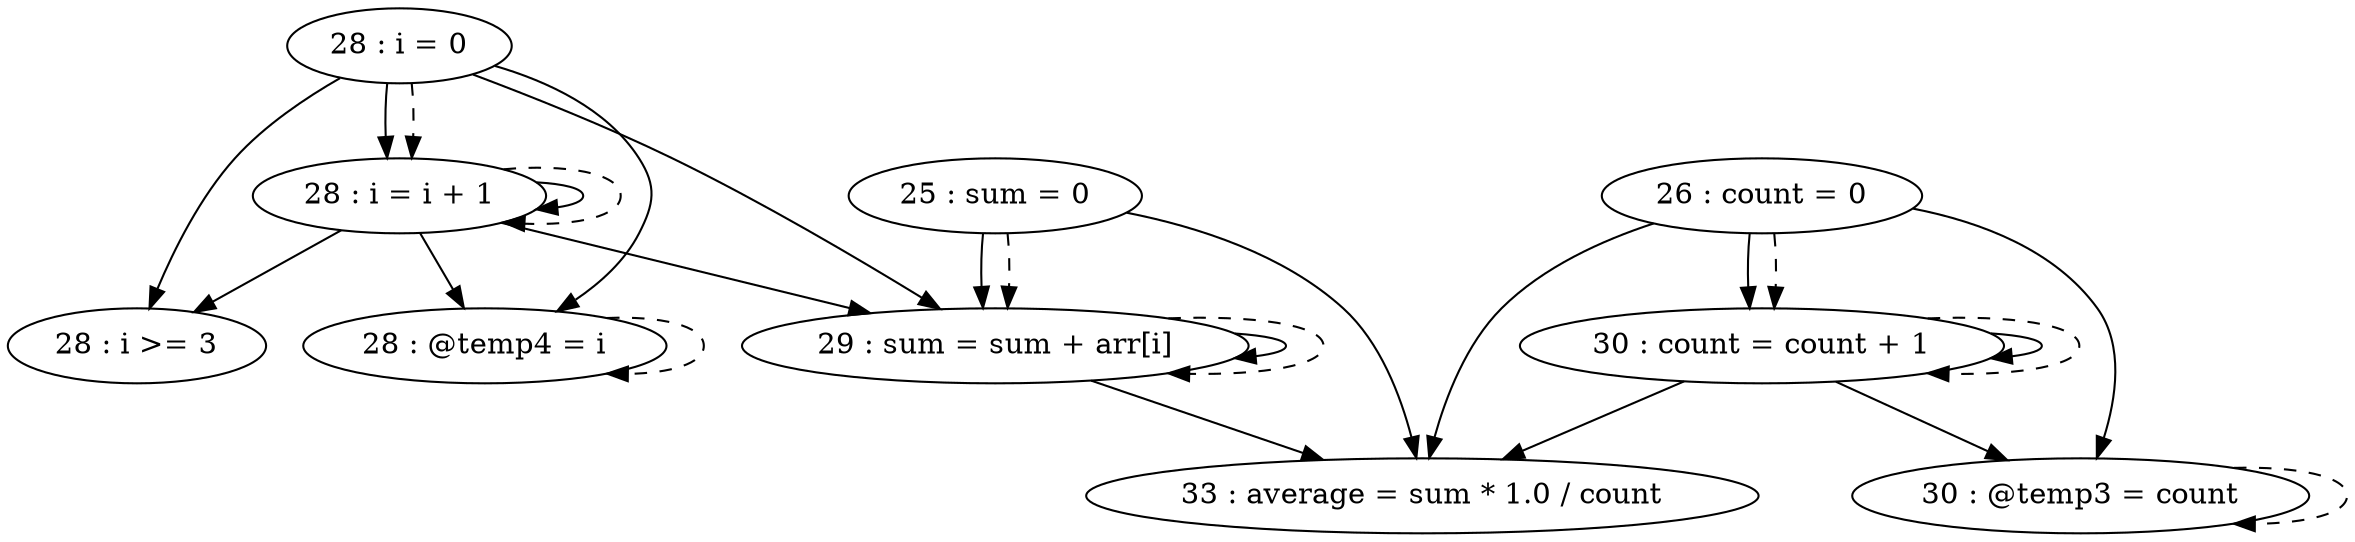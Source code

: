 digraph G {
"25 : sum = 0"
"25 : sum = 0" -> "29 : sum = sum + arr[i]"
"25 : sum = 0" -> "33 : average = sum * 1.0 / count"
"25 : sum = 0" -> "29 : sum = sum + arr[i]" [style=dashed]
"26 : count = 0"
"26 : count = 0" -> "30 : count = count + 1"
"26 : count = 0" -> "33 : average = sum * 1.0 / count"
"26 : count = 0" -> "30 : @temp3 = count"
"26 : count = 0" -> "30 : count = count + 1" [style=dashed]
"28 : i = 0"
"28 : i = 0" -> "28 : @temp4 = i"
"28 : i = 0" -> "29 : sum = sum + arr[i]"
"28 : i = 0" -> "28 : i = i + 1"
"28 : i = 0" -> "28 : i >= 3"
"28 : i = 0" -> "28 : i = i + 1" [style=dashed]
"28 : i >= 3"
"29 : sum = sum + arr[i]"
"29 : sum = sum + arr[i]" -> "29 : sum = sum + arr[i]"
"29 : sum = sum + arr[i]" -> "33 : average = sum * 1.0 / count"
"29 : sum = sum + arr[i]" -> "29 : sum = sum + arr[i]" [style=dashed]
"30 : @temp3 = count"
"30 : @temp3 = count" -> "30 : @temp3 = count" [style=dashed]
"30 : count = count + 1"
"30 : count = count + 1" -> "30 : count = count + 1"
"30 : count = count + 1" -> "33 : average = sum * 1.0 / count"
"30 : count = count + 1" -> "30 : @temp3 = count"
"30 : count = count + 1" -> "30 : count = count + 1" [style=dashed]
"28 : @temp4 = i"
"28 : @temp4 = i" -> "28 : @temp4 = i" [style=dashed]
"28 : i = i + 1"
"28 : i = i + 1" -> "28 : @temp4 = i"
"28 : i = i + 1" -> "29 : sum = sum + arr[i]"
"28 : i = i + 1" -> "28 : i = i + 1"
"28 : i = i + 1" -> "28 : i >= 3"
"28 : i = i + 1" -> "28 : i = i + 1" [style=dashed]
"33 : average = sum * 1.0 / count"
}
